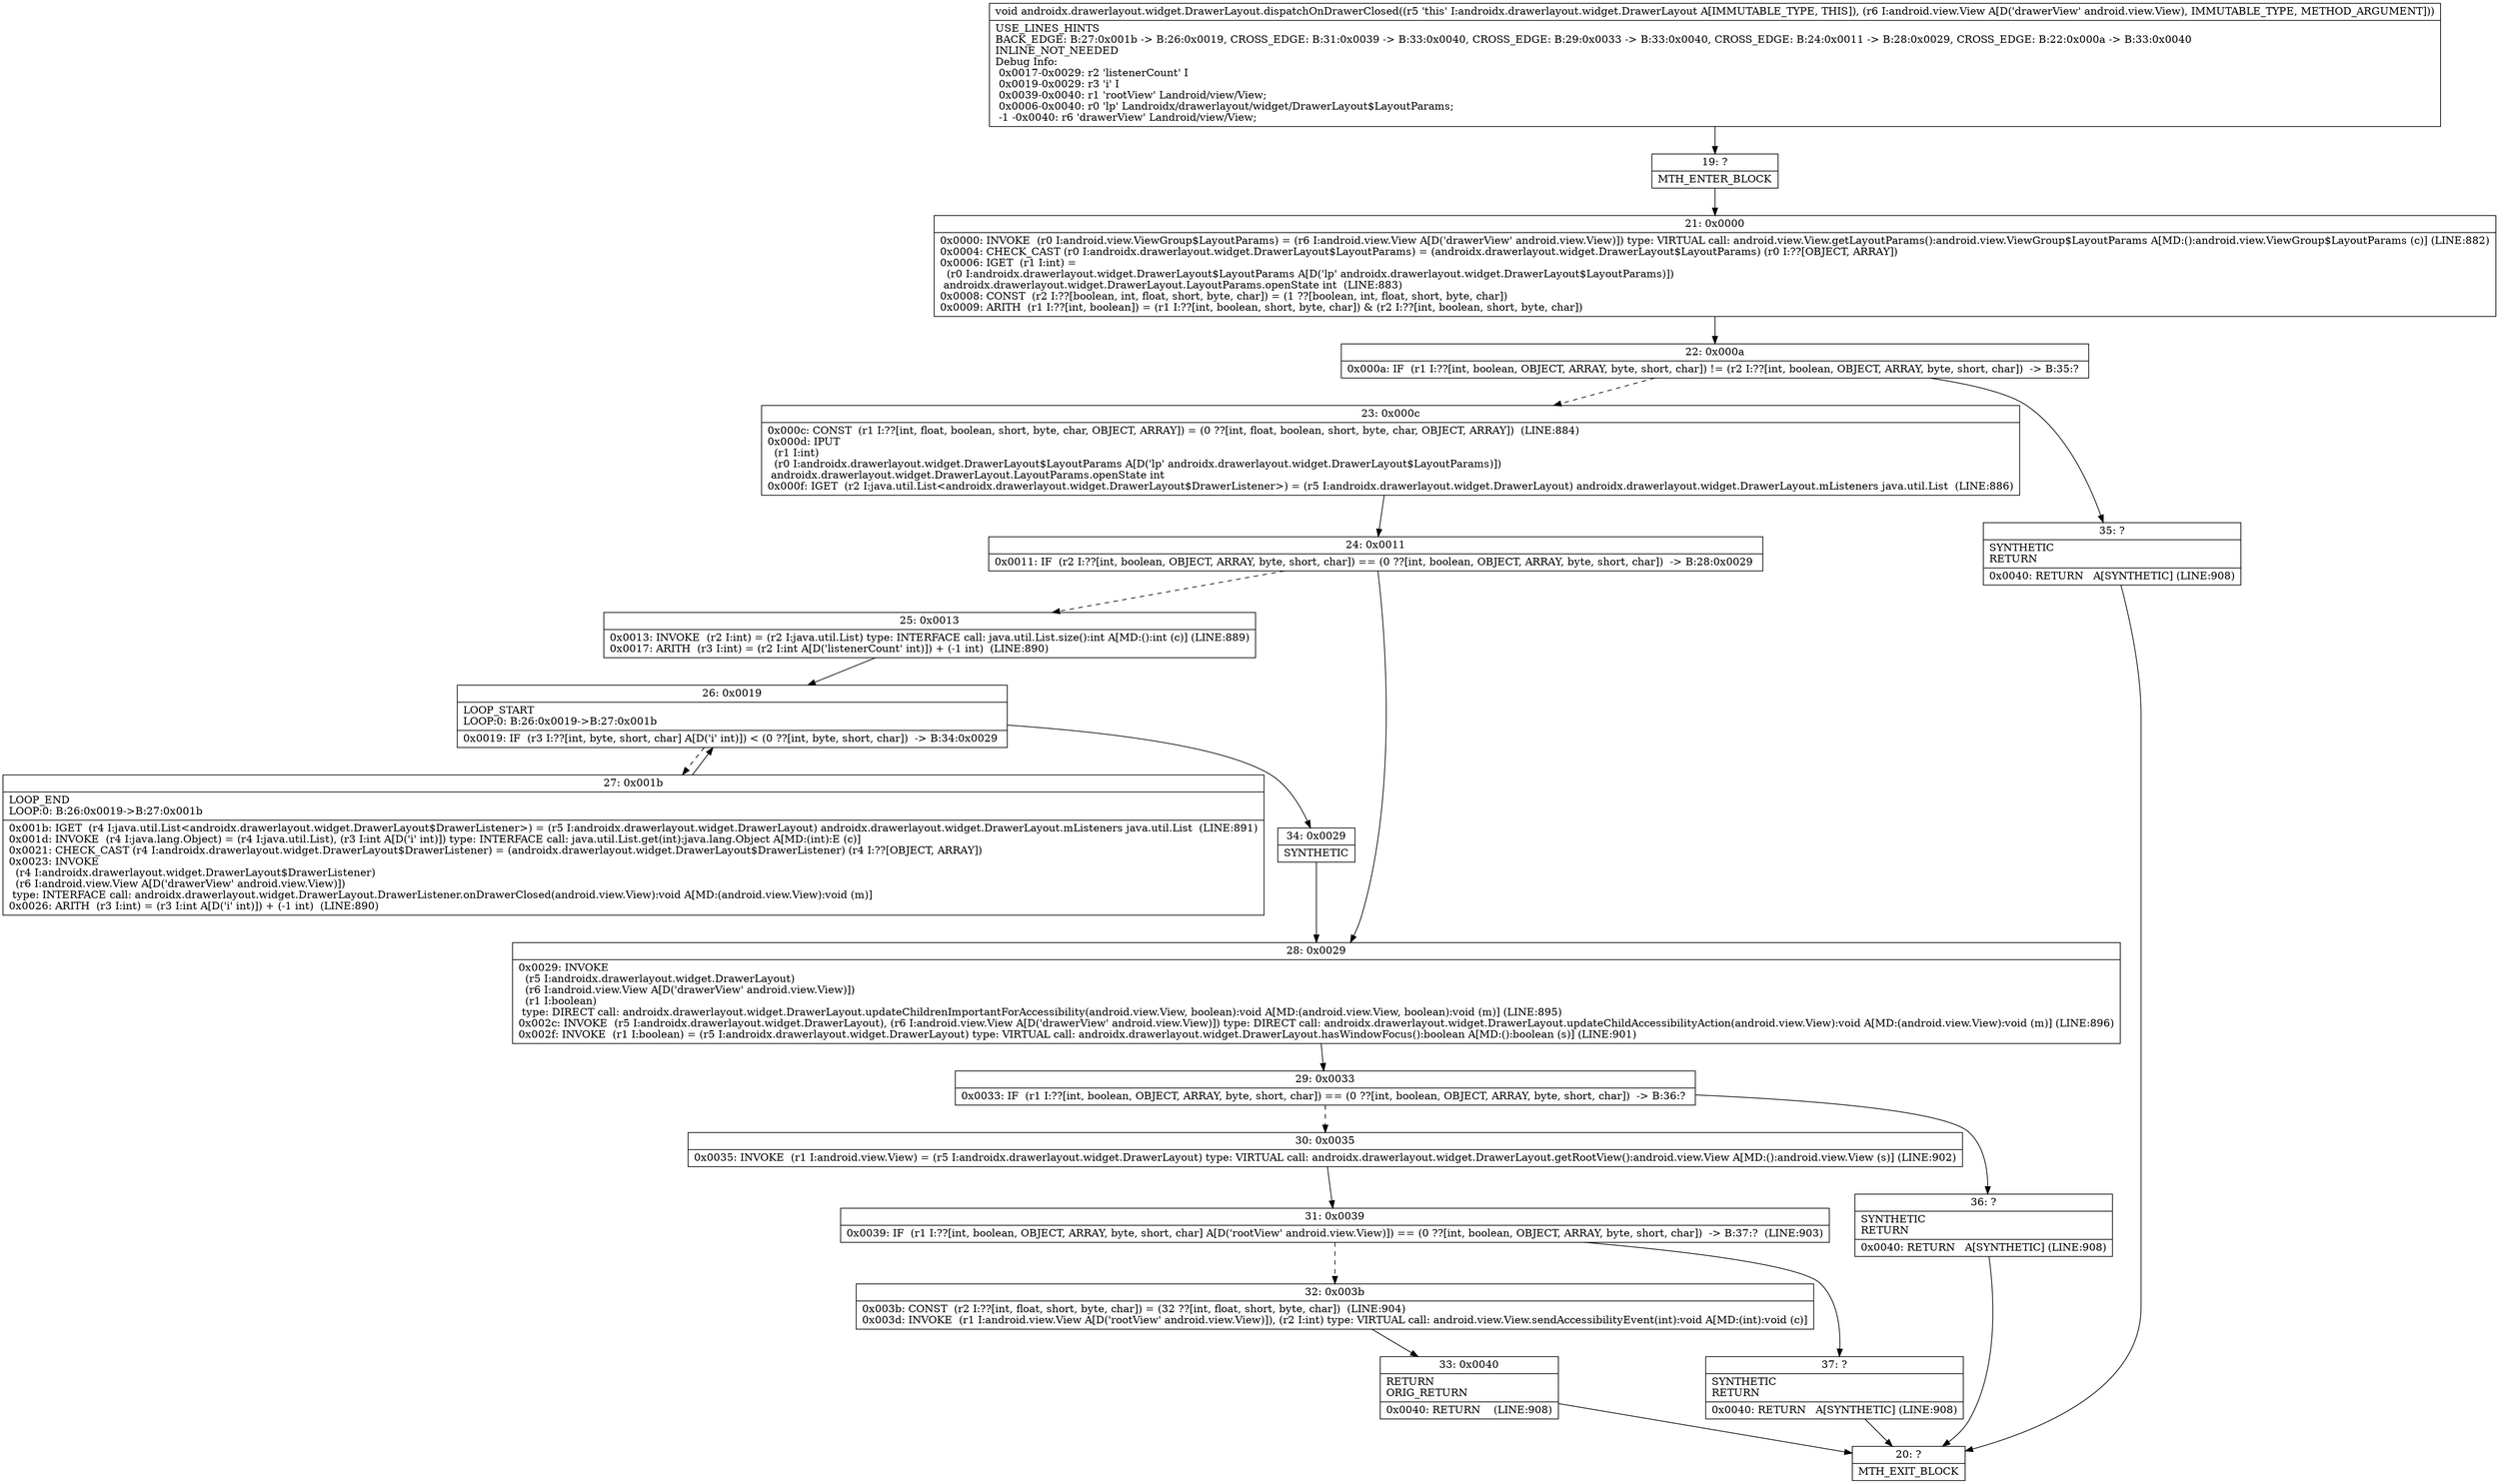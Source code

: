 digraph "CFG forandroidx.drawerlayout.widget.DrawerLayout.dispatchOnDrawerClosed(Landroid\/view\/View;)V" {
Node_19 [shape=record,label="{19\:\ ?|MTH_ENTER_BLOCK\l}"];
Node_21 [shape=record,label="{21\:\ 0x0000|0x0000: INVOKE  (r0 I:android.view.ViewGroup$LayoutParams) = (r6 I:android.view.View A[D('drawerView' android.view.View)]) type: VIRTUAL call: android.view.View.getLayoutParams():android.view.ViewGroup$LayoutParams A[MD:():android.view.ViewGroup$LayoutParams (c)] (LINE:882)\l0x0004: CHECK_CAST (r0 I:androidx.drawerlayout.widget.DrawerLayout$LayoutParams) = (androidx.drawerlayout.widget.DrawerLayout$LayoutParams) (r0 I:??[OBJECT, ARRAY]) \l0x0006: IGET  (r1 I:int) = \l  (r0 I:androidx.drawerlayout.widget.DrawerLayout$LayoutParams A[D('lp' androidx.drawerlayout.widget.DrawerLayout$LayoutParams)])\l androidx.drawerlayout.widget.DrawerLayout.LayoutParams.openState int  (LINE:883)\l0x0008: CONST  (r2 I:??[boolean, int, float, short, byte, char]) = (1 ??[boolean, int, float, short, byte, char]) \l0x0009: ARITH  (r1 I:??[int, boolean]) = (r1 I:??[int, boolean, short, byte, char]) & (r2 I:??[int, boolean, short, byte, char]) \l}"];
Node_22 [shape=record,label="{22\:\ 0x000a|0x000a: IF  (r1 I:??[int, boolean, OBJECT, ARRAY, byte, short, char]) != (r2 I:??[int, boolean, OBJECT, ARRAY, byte, short, char])  \-\> B:35:? \l}"];
Node_23 [shape=record,label="{23\:\ 0x000c|0x000c: CONST  (r1 I:??[int, float, boolean, short, byte, char, OBJECT, ARRAY]) = (0 ??[int, float, boolean, short, byte, char, OBJECT, ARRAY])  (LINE:884)\l0x000d: IPUT  \l  (r1 I:int)\l  (r0 I:androidx.drawerlayout.widget.DrawerLayout$LayoutParams A[D('lp' androidx.drawerlayout.widget.DrawerLayout$LayoutParams)])\l androidx.drawerlayout.widget.DrawerLayout.LayoutParams.openState int \l0x000f: IGET  (r2 I:java.util.List\<androidx.drawerlayout.widget.DrawerLayout$DrawerListener\>) = (r5 I:androidx.drawerlayout.widget.DrawerLayout) androidx.drawerlayout.widget.DrawerLayout.mListeners java.util.List  (LINE:886)\l}"];
Node_24 [shape=record,label="{24\:\ 0x0011|0x0011: IF  (r2 I:??[int, boolean, OBJECT, ARRAY, byte, short, char]) == (0 ??[int, boolean, OBJECT, ARRAY, byte, short, char])  \-\> B:28:0x0029 \l}"];
Node_25 [shape=record,label="{25\:\ 0x0013|0x0013: INVOKE  (r2 I:int) = (r2 I:java.util.List) type: INTERFACE call: java.util.List.size():int A[MD:():int (c)] (LINE:889)\l0x0017: ARITH  (r3 I:int) = (r2 I:int A[D('listenerCount' int)]) + (\-1 int)  (LINE:890)\l}"];
Node_26 [shape=record,label="{26\:\ 0x0019|LOOP_START\lLOOP:0: B:26:0x0019\-\>B:27:0x001b\l|0x0019: IF  (r3 I:??[int, byte, short, char] A[D('i' int)]) \< (0 ??[int, byte, short, char])  \-\> B:34:0x0029 \l}"];
Node_27 [shape=record,label="{27\:\ 0x001b|LOOP_END\lLOOP:0: B:26:0x0019\-\>B:27:0x001b\l|0x001b: IGET  (r4 I:java.util.List\<androidx.drawerlayout.widget.DrawerLayout$DrawerListener\>) = (r5 I:androidx.drawerlayout.widget.DrawerLayout) androidx.drawerlayout.widget.DrawerLayout.mListeners java.util.List  (LINE:891)\l0x001d: INVOKE  (r4 I:java.lang.Object) = (r4 I:java.util.List), (r3 I:int A[D('i' int)]) type: INTERFACE call: java.util.List.get(int):java.lang.Object A[MD:(int):E (c)]\l0x0021: CHECK_CAST (r4 I:androidx.drawerlayout.widget.DrawerLayout$DrawerListener) = (androidx.drawerlayout.widget.DrawerLayout$DrawerListener) (r4 I:??[OBJECT, ARRAY]) \l0x0023: INVOKE  \l  (r4 I:androidx.drawerlayout.widget.DrawerLayout$DrawerListener)\l  (r6 I:android.view.View A[D('drawerView' android.view.View)])\l type: INTERFACE call: androidx.drawerlayout.widget.DrawerLayout.DrawerListener.onDrawerClosed(android.view.View):void A[MD:(android.view.View):void (m)]\l0x0026: ARITH  (r3 I:int) = (r3 I:int A[D('i' int)]) + (\-1 int)  (LINE:890)\l}"];
Node_34 [shape=record,label="{34\:\ 0x0029|SYNTHETIC\l}"];
Node_28 [shape=record,label="{28\:\ 0x0029|0x0029: INVOKE  \l  (r5 I:androidx.drawerlayout.widget.DrawerLayout)\l  (r6 I:android.view.View A[D('drawerView' android.view.View)])\l  (r1 I:boolean)\l type: DIRECT call: androidx.drawerlayout.widget.DrawerLayout.updateChildrenImportantForAccessibility(android.view.View, boolean):void A[MD:(android.view.View, boolean):void (m)] (LINE:895)\l0x002c: INVOKE  (r5 I:androidx.drawerlayout.widget.DrawerLayout), (r6 I:android.view.View A[D('drawerView' android.view.View)]) type: DIRECT call: androidx.drawerlayout.widget.DrawerLayout.updateChildAccessibilityAction(android.view.View):void A[MD:(android.view.View):void (m)] (LINE:896)\l0x002f: INVOKE  (r1 I:boolean) = (r5 I:androidx.drawerlayout.widget.DrawerLayout) type: VIRTUAL call: androidx.drawerlayout.widget.DrawerLayout.hasWindowFocus():boolean A[MD:():boolean (s)] (LINE:901)\l}"];
Node_29 [shape=record,label="{29\:\ 0x0033|0x0033: IF  (r1 I:??[int, boolean, OBJECT, ARRAY, byte, short, char]) == (0 ??[int, boolean, OBJECT, ARRAY, byte, short, char])  \-\> B:36:? \l}"];
Node_30 [shape=record,label="{30\:\ 0x0035|0x0035: INVOKE  (r1 I:android.view.View) = (r5 I:androidx.drawerlayout.widget.DrawerLayout) type: VIRTUAL call: androidx.drawerlayout.widget.DrawerLayout.getRootView():android.view.View A[MD:():android.view.View (s)] (LINE:902)\l}"];
Node_31 [shape=record,label="{31\:\ 0x0039|0x0039: IF  (r1 I:??[int, boolean, OBJECT, ARRAY, byte, short, char] A[D('rootView' android.view.View)]) == (0 ??[int, boolean, OBJECT, ARRAY, byte, short, char])  \-\> B:37:?  (LINE:903)\l}"];
Node_32 [shape=record,label="{32\:\ 0x003b|0x003b: CONST  (r2 I:??[int, float, short, byte, char]) = (32 ??[int, float, short, byte, char])  (LINE:904)\l0x003d: INVOKE  (r1 I:android.view.View A[D('rootView' android.view.View)]), (r2 I:int) type: VIRTUAL call: android.view.View.sendAccessibilityEvent(int):void A[MD:(int):void (c)]\l}"];
Node_33 [shape=record,label="{33\:\ 0x0040|RETURN\lORIG_RETURN\l|0x0040: RETURN    (LINE:908)\l}"];
Node_20 [shape=record,label="{20\:\ ?|MTH_EXIT_BLOCK\l}"];
Node_37 [shape=record,label="{37\:\ ?|SYNTHETIC\lRETURN\l|0x0040: RETURN   A[SYNTHETIC] (LINE:908)\l}"];
Node_36 [shape=record,label="{36\:\ ?|SYNTHETIC\lRETURN\l|0x0040: RETURN   A[SYNTHETIC] (LINE:908)\l}"];
Node_35 [shape=record,label="{35\:\ ?|SYNTHETIC\lRETURN\l|0x0040: RETURN   A[SYNTHETIC] (LINE:908)\l}"];
MethodNode[shape=record,label="{void androidx.drawerlayout.widget.DrawerLayout.dispatchOnDrawerClosed((r5 'this' I:androidx.drawerlayout.widget.DrawerLayout A[IMMUTABLE_TYPE, THIS]), (r6 I:android.view.View A[D('drawerView' android.view.View), IMMUTABLE_TYPE, METHOD_ARGUMENT]))  | USE_LINES_HINTS\lBACK_EDGE: B:27:0x001b \-\> B:26:0x0019, CROSS_EDGE: B:31:0x0039 \-\> B:33:0x0040, CROSS_EDGE: B:29:0x0033 \-\> B:33:0x0040, CROSS_EDGE: B:24:0x0011 \-\> B:28:0x0029, CROSS_EDGE: B:22:0x000a \-\> B:33:0x0040\lINLINE_NOT_NEEDED\lDebug Info:\l  0x0017\-0x0029: r2 'listenerCount' I\l  0x0019\-0x0029: r3 'i' I\l  0x0039\-0x0040: r1 'rootView' Landroid\/view\/View;\l  0x0006\-0x0040: r0 'lp' Landroidx\/drawerlayout\/widget\/DrawerLayout$LayoutParams;\l  \-1 \-0x0040: r6 'drawerView' Landroid\/view\/View;\l}"];
MethodNode -> Node_19;Node_19 -> Node_21;
Node_21 -> Node_22;
Node_22 -> Node_23[style=dashed];
Node_22 -> Node_35;
Node_23 -> Node_24;
Node_24 -> Node_25[style=dashed];
Node_24 -> Node_28;
Node_25 -> Node_26;
Node_26 -> Node_27[style=dashed];
Node_26 -> Node_34;
Node_27 -> Node_26;
Node_34 -> Node_28;
Node_28 -> Node_29;
Node_29 -> Node_30[style=dashed];
Node_29 -> Node_36;
Node_30 -> Node_31;
Node_31 -> Node_32[style=dashed];
Node_31 -> Node_37;
Node_32 -> Node_33;
Node_33 -> Node_20;
Node_37 -> Node_20;
Node_36 -> Node_20;
Node_35 -> Node_20;
}

